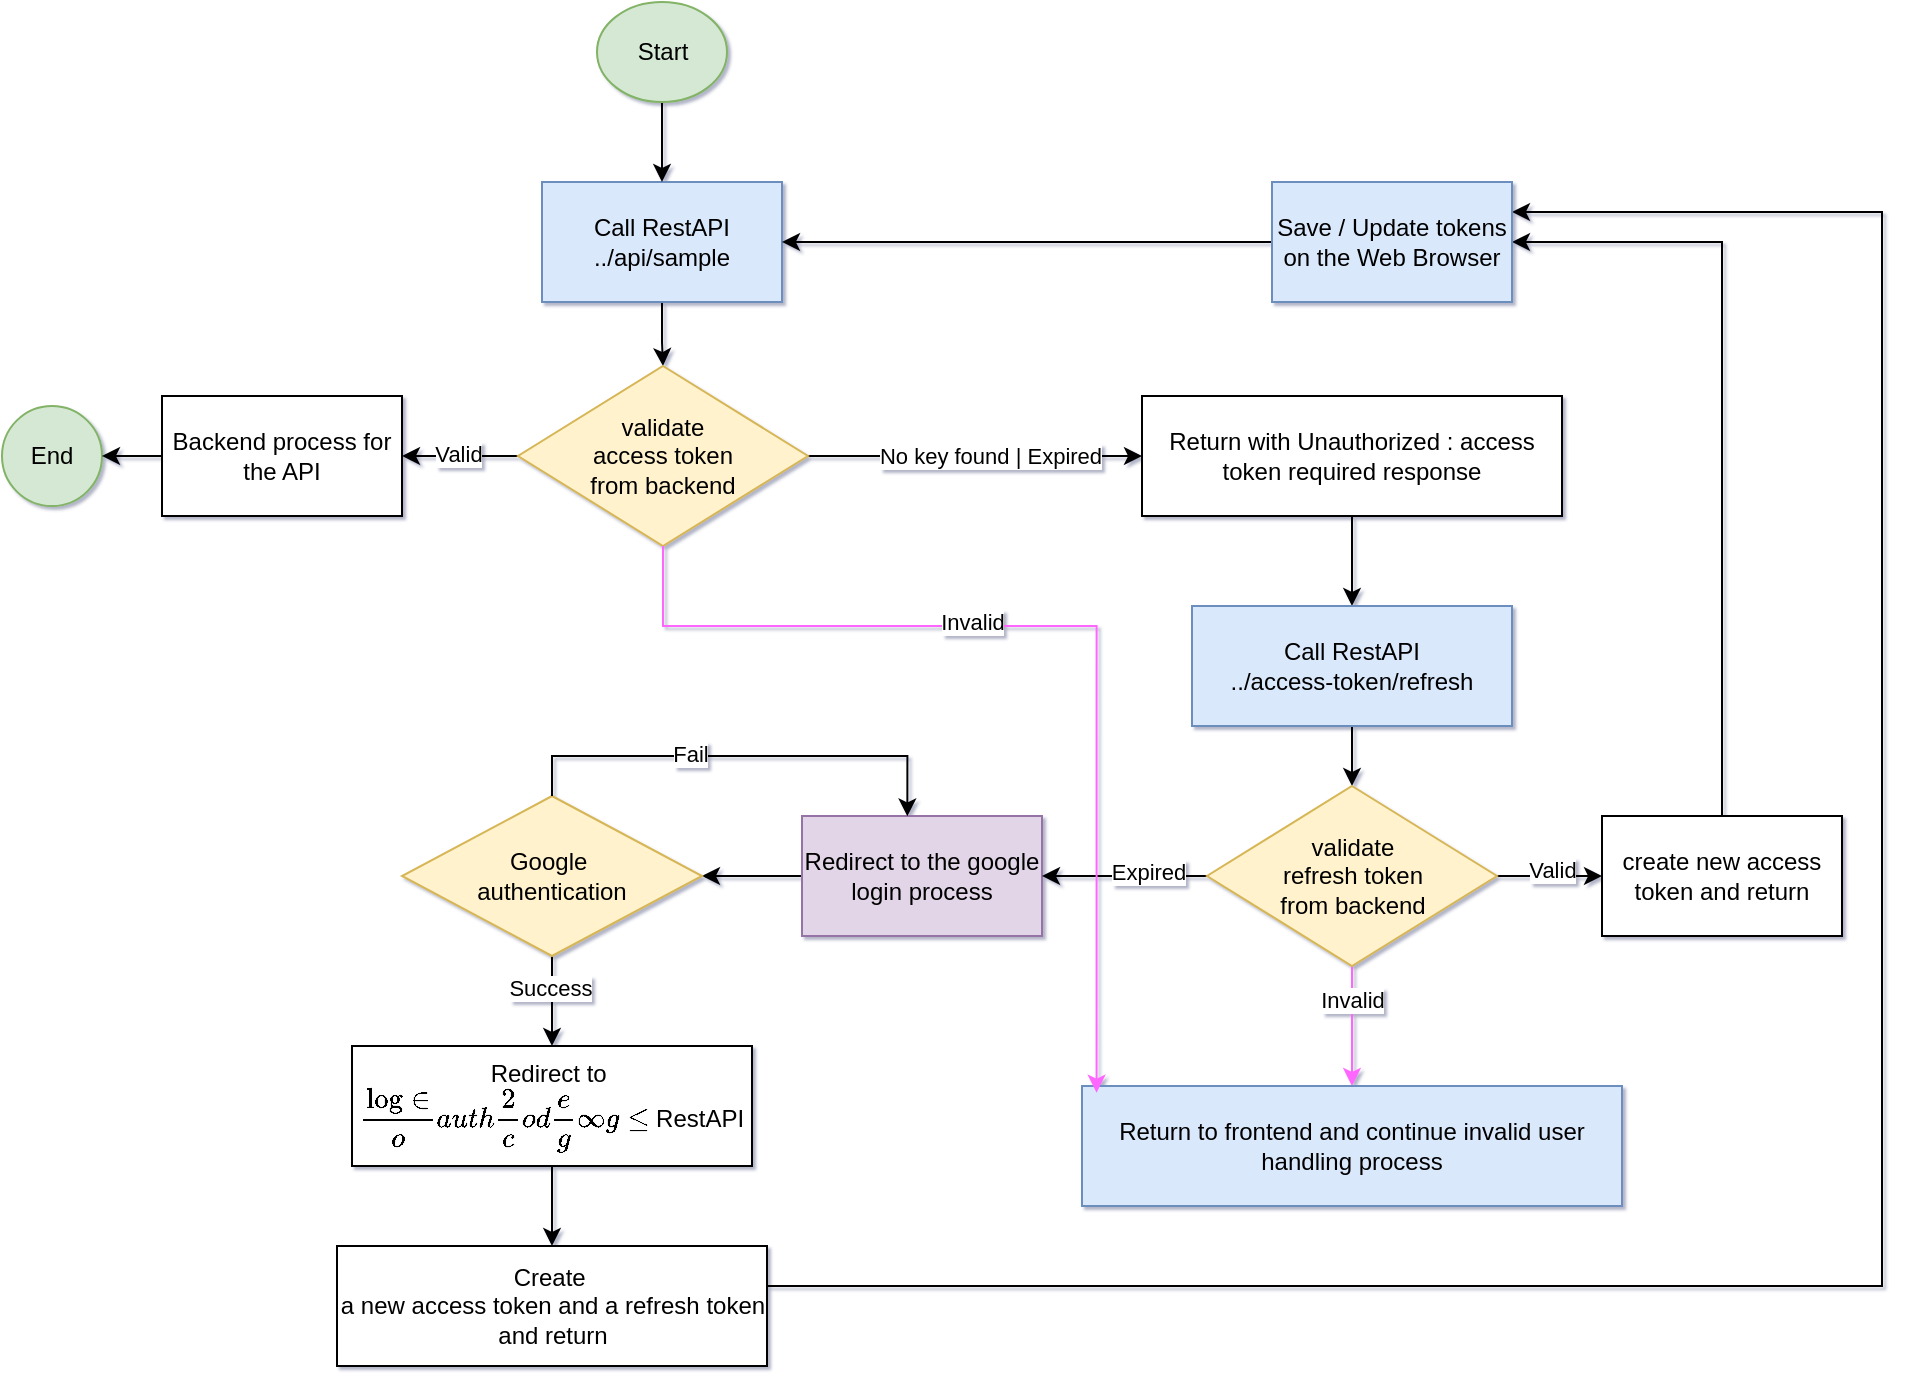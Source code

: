 <mxfile version="27.2.0">
  <diagram name="Page-1" id="phGxgDRw-nOjoQc4o8pd">
    <mxGraphModel dx="1872" dy="813" grid="0" gridSize="10" guides="1" tooltips="1" connect="1" arrows="1" fold="1" page="0" pageScale="1" pageWidth="827" pageHeight="1169" background="#ffffff" math="0" shadow="1">
      <root>
        <mxCell id="0" />
        <mxCell id="1" parent="0" />
        <mxCell id="-WUFhk_O9oC03OGAPnyk-29" style="edgeStyle=orthogonalEdgeStyle;rounded=0;orthogonalLoop=1;jettySize=auto;html=1;entryX=1;entryY=0.5;entryDx=0;entryDy=0;" edge="1" parent="1" source="P_sAf52qYaWuxVpr26zw-6" target="P_sAf52qYaWuxVpr26zw-12">
          <mxGeometry relative="1" as="geometry" />
        </mxCell>
        <mxCell id="P_sAf52qYaWuxVpr26zw-6" value="Redirect to the google login process" style="rounded=0;whiteSpace=wrap;html=1;fillColor=#e1d5e7;strokeColor=#9673a6;" parent="1" vertex="1">
          <mxGeometry x="260" y="725" width="120" height="60" as="geometry" />
        </mxCell>
        <mxCell id="-WUFhk_O9oC03OGAPnyk-5" style="edgeStyle=orthogonalEdgeStyle;rounded=0;orthogonalLoop=1;jettySize=auto;html=1;entryX=0.5;entryY=0;entryDx=0;entryDy=0;" edge="1" parent="1" source="P_sAf52qYaWuxVpr26zw-10" target="P_sAf52qYaWuxVpr26zw-25">
          <mxGeometry relative="1" as="geometry" />
        </mxCell>
        <mxCell id="P_sAf52qYaWuxVpr26zw-10" value="Call RestAPI&lt;div&gt;../api/sample&lt;/div&gt;" style="rounded=0;whiteSpace=wrap;html=1;fillColor=#dae8fc;strokeColor=#6c8ebf;" parent="1" vertex="1">
          <mxGeometry x="130" y="408" width="120" height="60" as="geometry" />
        </mxCell>
        <mxCell id="-WUFhk_O9oC03OGAPnyk-35" value="" style="edgeStyle=orthogonalEdgeStyle;rounded=0;orthogonalLoop=1;jettySize=auto;html=1;" edge="1" parent="1" source="P_sAf52qYaWuxVpr26zw-12" target="-WUFhk_O9oC03OGAPnyk-34">
          <mxGeometry relative="1" as="geometry" />
        </mxCell>
        <mxCell id="-WUFhk_O9oC03OGAPnyk-36" value="Success" style="edgeLabel;html=1;align=center;verticalAlign=middle;resizable=0;points=[];" vertex="1" connectable="0" parent="-WUFhk_O9oC03OGAPnyk-35">
          <mxGeometry x="-0.304" y="-1" relative="1" as="geometry">
            <mxPoint as="offset" />
          </mxGeometry>
        </mxCell>
        <mxCell id="P_sAf52qYaWuxVpr26zw-12" value="Google&amp;nbsp;&lt;div&gt;authentication&lt;/div&gt;" style="rhombus;whiteSpace=wrap;html=1;fillColor=#fff2cc;strokeColor=#d6b656;" parent="1" vertex="1">
          <mxGeometry x="60" y="715" width="150" height="80" as="geometry" />
        </mxCell>
        <mxCell id="-WUFhk_O9oC03OGAPnyk-7" style="edgeStyle=orthogonalEdgeStyle;rounded=0;orthogonalLoop=1;jettySize=auto;html=1;entryX=0;entryY=0.5;entryDx=0;entryDy=0;" edge="1" parent="1" source="P_sAf52qYaWuxVpr26zw-25" target="-WUFhk_O9oC03OGAPnyk-6">
          <mxGeometry relative="1" as="geometry" />
        </mxCell>
        <mxCell id="-WUFhk_O9oC03OGAPnyk-9" value="&lt;span style=&quot;color: rgba(0, 0, 0, 0); font-family: monospace; font-size: 0px; text-align: start; background-color: rgb(236, 236, 236);&quot;&gt;%3CmxGraphModel%3E%3Croot%3E%3CmxCell%20id%3D%220%22%2F%3E%3CmxCell%20id%3D%221%22%20parent%3D%220%22%2F%3E%3CmxCell%20id%3D%222%22%20value%3D%22No%20key%20found%20%7C%20Expired%22%20style%3D%22edgeLabel%3Bhtml%3D1%3Balign%3Dcenter%3BverticalAlign%3Dmiddle%3Bresizable%3D0%3Bpoints%3D%5B%5D%3B%22%20vertex%3D%221%22%20connectable%3D%220%22%20parent%3D%221%22%3E%3CmxGeometry%20x%3D%22310%22%20y%3D%22542%22%20as%3D%22geometry%22%2F%3E%3C%2FmxCell%3E%3C%2Froot%3E%3C%2FmxGraphModel%3E&lt;/span&gt;" style="edgeLabel;html=1;align=center;verticalAlign=middle;resizable=0;points=[];" vertex="1" connectable="0" parent="-WUFhk_O9oC03OGAPnyk-7">
          <mxGeometry x="-0.101" relative="1" as="geometry">
            <mxPoint as="offset" />
          </mxGeometry>
        </mxCell>
        <mxCell id="-WUFhk_O9oC03OGAPnyk-10" value="&lt;span style=&quot;color: rgba(0, 0, 0, 0); font-family: monospace; font-size: 0px; text-align: start; background-color: rgb(236, 236, 236);&quot;&gt;%3CmxGraphModel%3E%3Croot%3E%3CmxCell%20id%3D%220%22%2F%3E%3CmxCell%20id%3D%221%22%20parent%3D%220%22%2F%3E%3CmxCell%20id%3D%222%22%20value%3D%22No%20key%20found%20%7C%20Expired%22%20style%3D%22edgeLabel%3Bhtml%3D1%3Balign%3Dcenter%3BverticalAlign%3Dmiddle%3Bresizable%3D0%3Bpoints%3D%5B%5D%3B%22%20vertex%3D%221%22%20connectable%3D%220%22%20parent%3D%221%22%3E%3CmxGeometry%20x%3D%22310%22%20y%3D%22542%22%20as%3D%22geometry%22%2F%3E%3C%2FmxCell%3E%3C%2Froot%3E%3C%2FmxGraphModel%3E&lt;/span&gt;" style="edgeLabel;html=1;align=center;verticalAlign=middle;resizable=0;points=[];" vertex="1" connectable="0" parent="-WUFhk_O9oC03OGAPnyk-7">
          <mxGeometry x="0.054" relative="1" as="geometry">
            <mxPoint as="offset" />
          </mxGeometry>
        </mxCell>
        <mxCell id="-WUFhk_O9oC03OGAPnyk-11" value="No key found | Expired" style="edgeLabel;html=1;align=center;verticalAlign=middle;resizable=0;points=[];" vertex="1" connectable="0" parent="-WUFhk_O9oC03OGAPnyk-7">
          <mxGeometry x="0.082" relative="1" as="geometry">
            <mxPoint as="offset" />
          </mxGeometry>
        </mxCell>
        <mxCell id="-WUFhk_O9oC03OGAPnyk-45" value="" style="edgeStyle=orthogonalEdgeStyle;rounded=0;orthogonalLoop=1;jettySize=auto;html=1;" edge="1" parent="1" source="P_sAf52qYaWuxVpr26zw-25" target="-WUFhk_O9oC03OGAPnyk-44">
          <mxGeometry relative="1" as="geometry" />
        </mxCell>
        <mxCell id="-WUFhk_O9oC03OGAPnyk-46" value="Valid" style="edgeLabel;html=1;align=center;verticalAlign=middle;resizable=0;points=[];" vertex="1" connectable="0" parent="-WUFhk_O9oC03OGAPnyk-45">
          <mxGeometry x="0.049" y="-1" relative="1" as="geometry">
            <mxPoint as="offset" />
          </mxGeometry>
        </mxCell>
        <mxCell id="P_sAf52qYaWuxVpr26zw-25" value="validate&lt;div&gt;access token&lt;/div&gt;&lt;div&gt;from backend&lt;/div&gt;" style="rhombus;whiteSpace=wrap;html=1;fillColor=#fff2cc;strokeColor=#d6b656;" parent="1" vertex="1">
          <mxGeometry x="118" y="500" width="145" height="90" as="geometry" />
        </mxCell>
        <mxCell id="-WUFhk_O9oC03OGAPnyk-1" value="" style="edgeStyle=orthogonalEdgeStyle;rounded=0;orthogonalLoop=1;jettySize=auto;html=1;" edge="1" parent="1" source="P_sAf52qYaWuxVpr26zw-105" target="P_sAf52qYaWuxVpr26zw-10">
          <mxGeometry relative="1" as="geometry" />
        </mxCell>
        <mxCell id="P_sAf52qYaWuxVpr26zw-105" value="Start" style="ellipse;whiteSpace=wrap;html=1;fillColor=#d5e8d4;strokeColor=#82b366;" parent="1" vertex="1">
          <mxGeometry x="157.5" y="318" width="65" height="50" as="geometry" />
        </mxCell>
        <mxCell id="P_sAf52qYaWuxVpr26zw-107" value="End" style="ellipse;whiteSpace=wrap;html=1;aspect=fixed;fillColor=#d5e8d4;strokeColor=#82b366;" parent="1" vertex="1">
          <mxGeometry x="-140" y="520" width="50" height="50" as="geometry" />
        </mxCell>
        <mxCell id="-WUFhk_O9oC03OGAPnyk-13" style="edgeStyle=orthogonalEdgeStyle;rounded=0;orthogonalLoop=1;jettySize=auto;html=1;entryX=0.5;entryY=0;entryDx=0;entryDy=0;" edge="1" parent="1" source="-WUFhk_O9oC03OGAPnyk-6" target="-WUFhk_O9oC03OGAPnyk-12">
          <mxGeometry relative="1" as="geometry" />
        </mxCell>
        <mxCell id="-WUFhk_O9oC03OGAPnyk-6" value="Return with Unauthorized : access token required response" style="rounded=0;whiteSpace=wrap;html=1;" vertex="1" parent="1">
          <mxGeometry x="430" y="515" width="210" height="60" as="geometry" />
        </mxCell>
        <mxCell id="-WUFhk_O9oC03OGAPnyk-15" value="" style="edgeStyle=orthogonalEdgeStyle;rounded=0;orthogonalLoop=1;jettySize=auto;html=1;" edge="1" parent="1" source="-WUFhk_O9oC03OGAPnyk-12" target="-WUFhk_O9oC03OGAPnyk-14">
          <mxGeometry relative="1" as="geometry" />
        </mxCell>
        <mxCell id="-WUFhk_O9oC03OGAPnyk-12" value="Call RestAPI&lt;div&gt;../access-token/refresh&lt;/div&gt;" style="rounded=0;whiteSpace=wrap;html=1;fillColor=#dae8fc;strokeColor=#6c8ebf;" vertex="1" parent="1">
          <mxGeometry x="455" y="620" width="160" height="60" as="geometry" />
        </mxCell>
        <mxCell id="-WUFhk_O9oC03OGAPnyk-18" style="edgeStyle=orthogonalEdgeStyle;rounded=0;orthogonalLoop=1;jettySize=auto;html=1;entryX=0;entryY=0.5;entryDx=0;entryDy=0;" edge="1" parent="1" source="-WUFhk_O9oC03OGAPnyk-14" target="-WUFhk_O9oC03OGAPnyk-17">
          <mxGeometry relative="1" as="geometry" />
        </mxCell>
        <mxCell id="-WUFhk_O9oC03OGAPnyk-20" value="Valid" style="edgeLabel;html=1;align=center;verticalAlign=middle;resizable=0;points=[];" vertex="1" connectable="0" parent="-WUFhk_O9oC03OGAPnyk-18">
          <mxGeometry x="0.041" y="3" relative="1" as="geometry">
            <mxPoint as="offset" />
          </mxGeometry>
        </mxCell>
        <mxCell id="-WUFhk_O9oC03OGAPnyk-23" value="" style="edgeStyle=orthogonalEdgeStyle;rounded=0;orthogonalLoop=1;jettySize=auto;html=1;strokeColor=#FF66FF;" edge="1" parent="1" source="-WUFhk_O9oC03OGAPnyk-14" target="-WUFhk_O9oC03OGAPnyk-21">
          <mxGeometry relative="1" as="geometry" />
        </mxCell>
        <mxCell id="-WUFhk_O9oC03OGAPnyk-24" value="Invalid" style="edgeLabel;html=1;align=center;verticalAlign=middle;resizable=0;points=[];" vertex="1" connectable="0" parent="-WUFhk_O9oC03OGAPnyk-23">
          <mxGeometry x="-0.458" relative="1" as="geometry">
            <mxPoint as="offset" />
          </mxGeometry>
        </mxCell>
        <mxCell id="-WUFhk_O9oC03OGAPnyk-30" value="" style="edgeStyle=orthogonalEdgeStyle;rounded=0;orthogonalLoop=1;jettySize=auto;html=1;" edge="1" parent="1" source="-WUFhk_O9oC03OGAPnyk-14" target="P_sAf52qYaWuxVpr26zw-6">
          <mxGeometry relative="1" as="geometry" />
        </mxCell>
        <mxCell id="-WUFhk_O9oC03OGAPnyk-31" value="Expired" style="edgeLabel;html=1;align=center;verticalAlign=middle;resizable=0;points=[];" vertex="1" connectable="0" parent="-WUFhk_O9oC03OGAPnyk-30">
          <mxGeometry x="-0.28" y="-2" relative="1" as="geometry">
            <mxPoint as="offset" />
          </mxGeometry>
        </mxCell>
        <mxCell id="-WUFhk_O9oC03OGAPnyk-14" value="validate&lt;div&gt;refresh token&lt;/div&gt;&lt;div&gt;from backend&lt;/div&gt;" style="rhombus;whiteSpace=wrap;html=1;fillColor=#fff2cc;strokeColor=#d6b656;" vertex="1" parent="1">
          <mxGeometry x="462.5" y="710" width="145" height="90" as="geometry" />
        </mxCell>
        <mxCell id="-WUFhk_O9oC03OGAPnyk-19" style="edgeStyle=orthogonalEdgeStyle;rounded=0;orthogonalLoop=1;jettySize=auto;html=1;entryX=1;entryY=0.5;entryDx=0;entryDy=0;" edge="1" parent="1" source="-WUFhk_O9oC03OGAPnyk-17" target="-WUFhk_O9oC03OGAPnyk-48">
          <mxGeometry relative="1" as="geometry">
            <Array as="points">
              <mxPoint x="720" y="438" />
            </Array>
          </mxGeometry>
        </mxCell>
        <mxCell id="-WUFhk_O9oC03OGAPnyk-17" value="create new access token and return" style="rounded=0;whiteSpace=wrap;html=1;" vertex="1" parent="1">
          <mxGeometry x="660" y="725" width="120" height="60" as="geometry" />
        </mxCell>
        <mxCell id="-WUFhk_O9oC03OGAPnyk-21" value="Return to frontend and continue invalid user handling process" style="rounded=0;whiteSpace=wrap;html=1;fillColor=#dae8fc;strokeColor=#6c8ebf;" vertex="1" parent="1">
          <mxGeometry x="400" y="860" width="270" height="60" as="geometry" />
        </mxCell>
        <mxCell id="-WUFhk_O9oC03OGAPnyk-32" style="edgeStyle=orthogonalEdgeStyle;rounded=0;orthogonalLoop=1;jettySize=auto;html=1;entryX=0.439;entryY=0.003;entryDx=0;entryDy=0;entryPerimeter=0;" edge="1" parent="1" source="P_sAf52qYaWuxVpr26zw-12" target="P_sAf52qYaWuxVpr26zw-6">
          <mxGeometry relative="1" as="geometry">
            <Array as="points">
              <mxPoint x="135" y="695" />
              <mxPoint x="313" y="695" />
            </Array>
          </mxGeometry>
        </mxCell>
        <mxCell id="-WUFhk_O9oC03OGAPnyk-33" value="Fail" style="edgeLabel;html=1;align=center;verticalAlign=middle;resizable=0;points=[];" vertex="1" connectable="0" parent="-WUFhk_O9oC03OGAPnyk-32">
          <mxGeometry x="-0.221" y="1" relative="1" as="geometry">
            <mxPoint as="offset" />
          </mxGeometry>
        </mxCell>
        <mxCell id="-WUFhk_O9oC03OGAPnyk-38" style="edgeStyle=orthogonalEdgeStyle;rounded=0;orthogonalLoop=1;jettySize=auto;html=1;entryX=0.5;entryY=0;entryDx=0;entryDy=0;" edge="1" parent="1" source="-WUFhk_O9oC03OGAPnyk-34" target="-WUFhk_O9oC03OGAPnyk-37">
          <mxGeometry relative="1" as="geometry" />
        </mxCell>
        <mxCell id="-WUFhk_O9oC03OGAPnyk-34" value="Redirect to&amp;nbsp;&lt;div&gt;`login/oauth2/code/google` RestAPI&lt;/div&gt;" style="rounded=0;whiteSpace=wrap;html=1;" vertex="1" parent="1">
          <mxGeometry x="35" y="840" width="200" height="60" as="geometry" />
        </mxCell>
        <mxCell id="-WUFhk_O9oC03OGAPnyk-39" style="edgeStyle=orthogonalEdgeStyle;rounded=0;orthogonalLoop=1;jettySize=auto;html=1;entryX=1;entryY=0.25;entryDx=0;entryDy=0;" edge="1" parent="1" source="-WUFhk_O9oC03OGAPnyk-37" target="-WUFhk_O9oC03OGAPnyk-48">
          <mxGeometry relative="1" as="geometry">
            <Array as="points">
              <mxPoint x="800" y="960" />
              <mxPoint x="800" y="423" />
            </Array>
          </mxGeometry>
        </mxCell>
        <mxCell id="-WUFhk_O9oC03OGAPnyk-37" value="Create&amp;nbsp;&lt;div&gt;a new access token and a refresh token&lt;/div&gt;&lt;div&gt;and return&lt;/div&gt;" style="rounded=0;whiteSpace=wrap;html=1;" vertex="1" parent="1">
          <mxGeometry x="27.5" y="940" width="215" height="60" as="geometry" />
        </mxCell>
        <mxCell id="-WUFhk_O9oC03OGAPnyk-42" style="edgeStyle=orthogonalEdgeStyle;rounded=0;orthogonalLoop=1;jettySize=auto;html=1;entryX=0.027;entryY=0.056;entryDx=0;entryDy=0;entryPerimeter=0;strokeColor=#FF66FF;" edge="1" parent="1" source="P_sAf52qYaWuxVpr26zw-25" target="-WUFhk_O9oC03OGAPnyk-21">
          <mxGeometry relative="1" as="geometry">
            <Array as="points">
              <mxPoint x="191" y="630" />
              <mxPoint x="407" y="630" />
            </Array>
          </mxGeometry>
        </mxCell>
        <mxCell id="-WUFhk_O9oC03OGAPnyk-43" value="Invalid" style="edgeLabel;html=1;align=center;verticalAlign=middle;resizable=0;points=[];" vertex="1" connectable="0" parent="-WUFhk_O9oC03OGAPnyk-42">
          <mxGeometry x="-0.207" y="2" relative="1" as="geometry">
            <mxPoint as="offset" />
          </mxGeometry>
        </mxCell>
        <mxCell id="-WUFhk_O9oC03OGAPnyk-47" value="" style="edgeStyle=orthogonalEdgeStyle;rounded=0;orthogonalLoop=1;jettySize=auto;html=1;" edge="1" parent="1" source="-WUFhk_O9oC03OGAPnyk-44" target="P_sAf52qYaWuxVpr26zw-107">
          <mxGeometry relative="1" as="geometry" />
        </mxCell>
        <mxCell id="-WUFhk_O9oC03OGAPnyk-44" value="Backend process for the API" style="rounded=0;whiteSpace=wrap;html=1;" vertex="1" parent="1">
          <mxGeometry x="-60" y="515" width="120" height="60" as="geometry" />
        </mxCell>
        <mxCell id="-WUFhk_O9oC03OGAPnyk-49" style="edgeStyle=orthogonalEdgeStyle;rounded=0;orthogonalLoop=1;jettySize=auto;html=1;entryX=1;entryY=0.5;entryDx=0;entryDy=0;" edge="1" parent="1" source="-WUFhk_O9oC03OGAPnyk-48" target="P_sAf52qYaWuxVpr26zw-10">
          <mxGeometry relative="1" as="geometry" />
        </mxCell>
        <mxCell id="-WUFhk_O9oC03OGAPnyk-48" value="Save / Update tokens on the Web Browser" style="rounded=0;whiteSpace=wrap;html=1;fillColor=#dae8fc;strokeColor=#6c8ebf;" vertex="1" parent="1">
          <mxGeometry x="495" y="408" width="120" height="60" as="geometry" />
        </mxCell>
      </root>
    </mxGraphModel>
  </diagram>
</mxfile>
